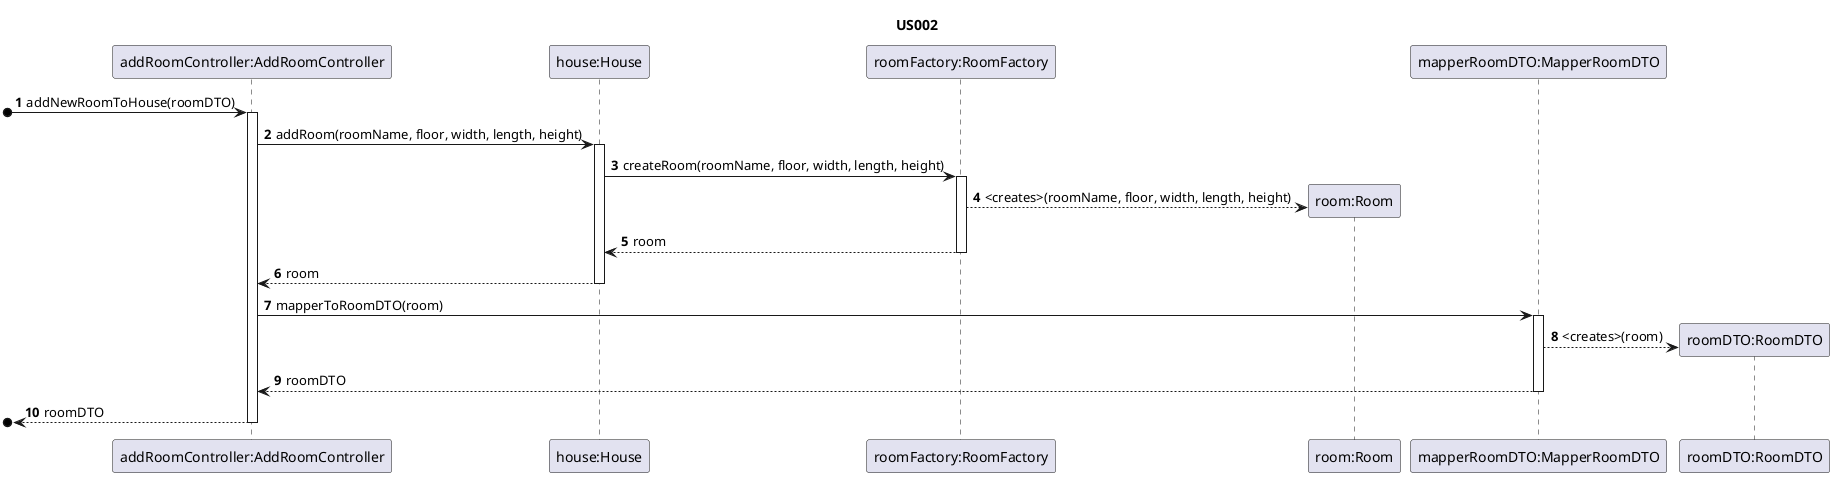 @startuml


autonumber

title US002

/'As an Administrator, I want to add a new room to the house, in order to
  configure it (name, house floor and dimensions).'/

participant "addRoomController:AddRoomController" as ARC
participant "house:House" as H
participant "roomFactory:RoomFactory" as RF
participant "room:Room" as R
participant "mapperRoomDTO:MapperRoomDTO" as M
participant "roomDTO:RoomDTO" as DTO

[o-> ARC: addNewRoomToHouse(roomDTO)
activate ARC
ARC -> H: addRoom(roomName, floor, width, length, height)
activate H
H -> RF: createRoom(roomName, floor, width, length, height)
activate RF
RF --> R**: <creates>(roomName, floor, width, length, height)
H <-- RF: room
deactivate RF
H --> ARC: room
deactivate H
ARC -> M: mapperToRoomDTO(room)
activate M
M --> DTO**: <creates>(room)
M --> ARC: roomDTO
deactivate M
[o<--ARC: roomDTO
deactivate ARC




@enduml